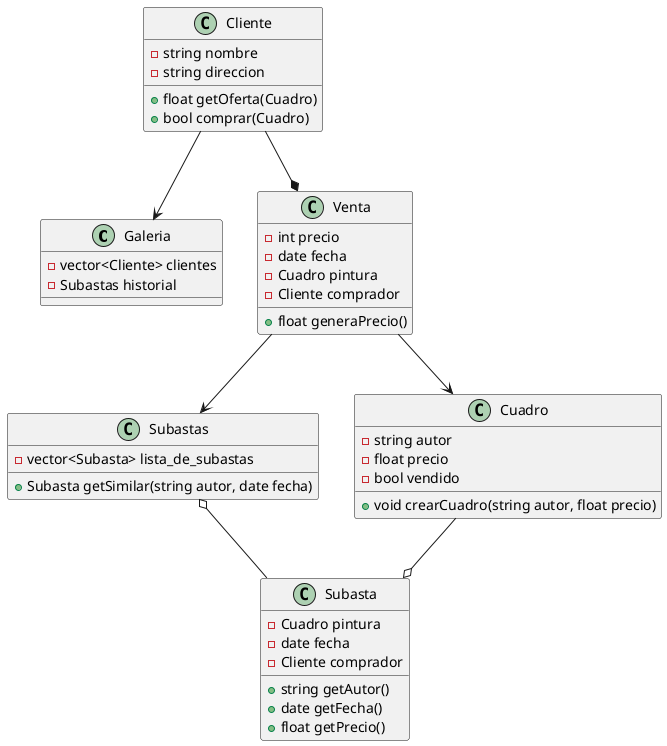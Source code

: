 @startuml

class Galeria {
    -vector<Cliente> clientes
    -Subastas historial
}

class Subastas {
    -vector<Subasta> lista_de_subastas
    +Subasta getSimilar(string autor, date fecha)
}

class Subasta {
    -Cuadro pintura
    -date fecha
    -Cliente comprador
    +string getAutor()
    +date getFecha()
    +float getPrecio()
}

class Cuadro {
    -string autor
    -float precio
    -bool vendido
    +void crearCuadro(string autor, float precio)
}

class Cliente {
    -string nombre
    -string direccion
    +float getOferta(Cuadro)
    +bool comprar(Cuadro)
}

class Venta {
    -int precio
    -date fecha
    -Cuadro pintura
    -Cliente comprador
    +float generaPrecio()
}

Subastas o-- Subasta
Venta --> Subastas
Cliente --* Venta
Cuadro --o Subasta
Venta --> Cuadro
Cliente --> Galeria

@enduml